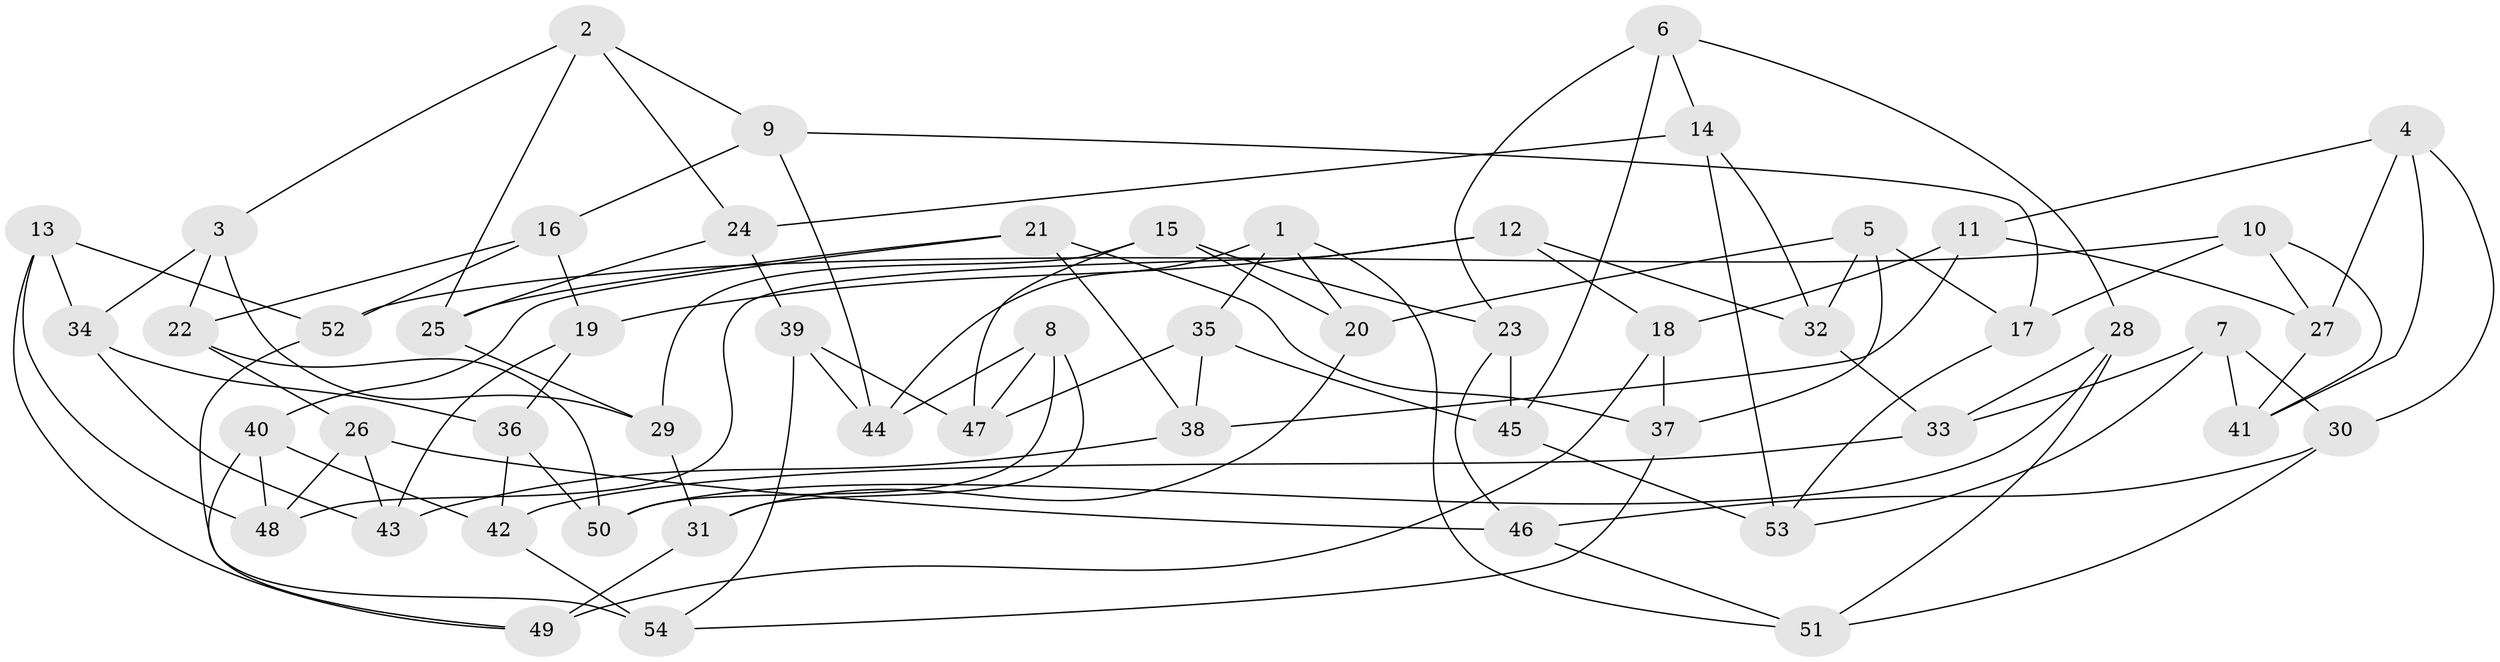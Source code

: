 // Generated by graph-tools (version 1.1) at 2025/16/03/09/25 04:16:24]
// undirected, 54 vertices, 108 edges
graph export_dot {
graph [start="1"]
  node [color=gray90,style=filled];
  1;
  2;
  3;
  4;
  5;
  6;
  7;
  8;
  9;
  10;
  11;
  12;
  13;
  14;
  15;
  16;
  17;
  18;
  19;
  20;
  21;
  22;
  23;
  24;
  25;
  26;
  27;
  28;
  29;
  30;
  31;
  32;
  33;
  34;
  35;
  36;
  37;
  38;
  39;
  40;
  41;
  42;
  43;
  44;
  45;
  46;
  47;
  48;
  49;
  50;
  51;
  52;
  53;
  54;
  1 -- 20;
  1 -- 51;
  1 -- 35;
  1 -- 44;
  2 -- 25;
  2 -- 3;
  2 -- 9;
  2 -- 24;
  3 -- 34;
  3 -- 22;
  3 -- 29;
  4 -- 27;
  4 -- 41;
  4 -- 30;
  4 -- 11;
  5 -- 20;
  5 -- 32;
  5 -- 37;
  5 -- 17;
  6 -- 45;
  6 -- 14;
  6 -- 28;
  6 -- 23;
  7 -- 41;
  7 -- 33;
  7 -- 53;
  7 -- 30;
  8 -- 47;
  8 -- 31;
  8 -- 44;
  8 -- 50;
  9 -- 17;
  9 -- 44;
  9 -- 16;
  10 -- 52;
  10 -- 41;
  10 -- 27;
  10 -- 17;
  11 -- 27;
  11 -- 38;
  11 -- 18;
  12 -- 32;
  12 -- 19;
  12 -- 18;
  12 -- 48;
  13 -- 34;
  13 -- 48;
  13 -- 49;
  13 -- 52;
  14 -- 24;
  14 -- 53;
  14 -- 32;
  15 -- 23;
  15 -- 47;
  15 -- 29;
  15 -- 20;
  16 -- 22;
  16 -- 52;
  16 -- 19;
  17 -- 53;
  18 -- 37;
  18 -- 49;
  19 -- 43;
  19 -- 36;
  20 -- 31;
  21 -- 37;
  21 -- 25;
  21 -- 38;
  21 -- 40;
  22 -- 26;
  22 -- 50;
  23 -- 46;
  23 -- 45;
  24 -- 39;
  24 -- 25;
  25 -- 29;
  26 -- 46;
  26 -- 48;
  26 -- 43;
  27 -- 41;
  28 -- 50;
  28 -- 51;
  28 -- 33;
  29 -- 31;
  30 -- 46;
  30 -- 51;
  31 -- 49;
  32 -- 33;
  33 -- 42;
  34 -- 43;
  34 -- 36;
  35 -- 38;
  35 -- 47;
  35 -- 45;
  36 -- 42;
  36 -- 50;
  37 -- 54;
  38 -- 43;
  39 -- 54;
  39 -- 44;
  39 -- 47;
  40 -- 49;
  40 -- 48;
  40 -- 42;
  42 -- 54;
  45 -- 53;
  46 -- 51;
  52 -- 54;
}
